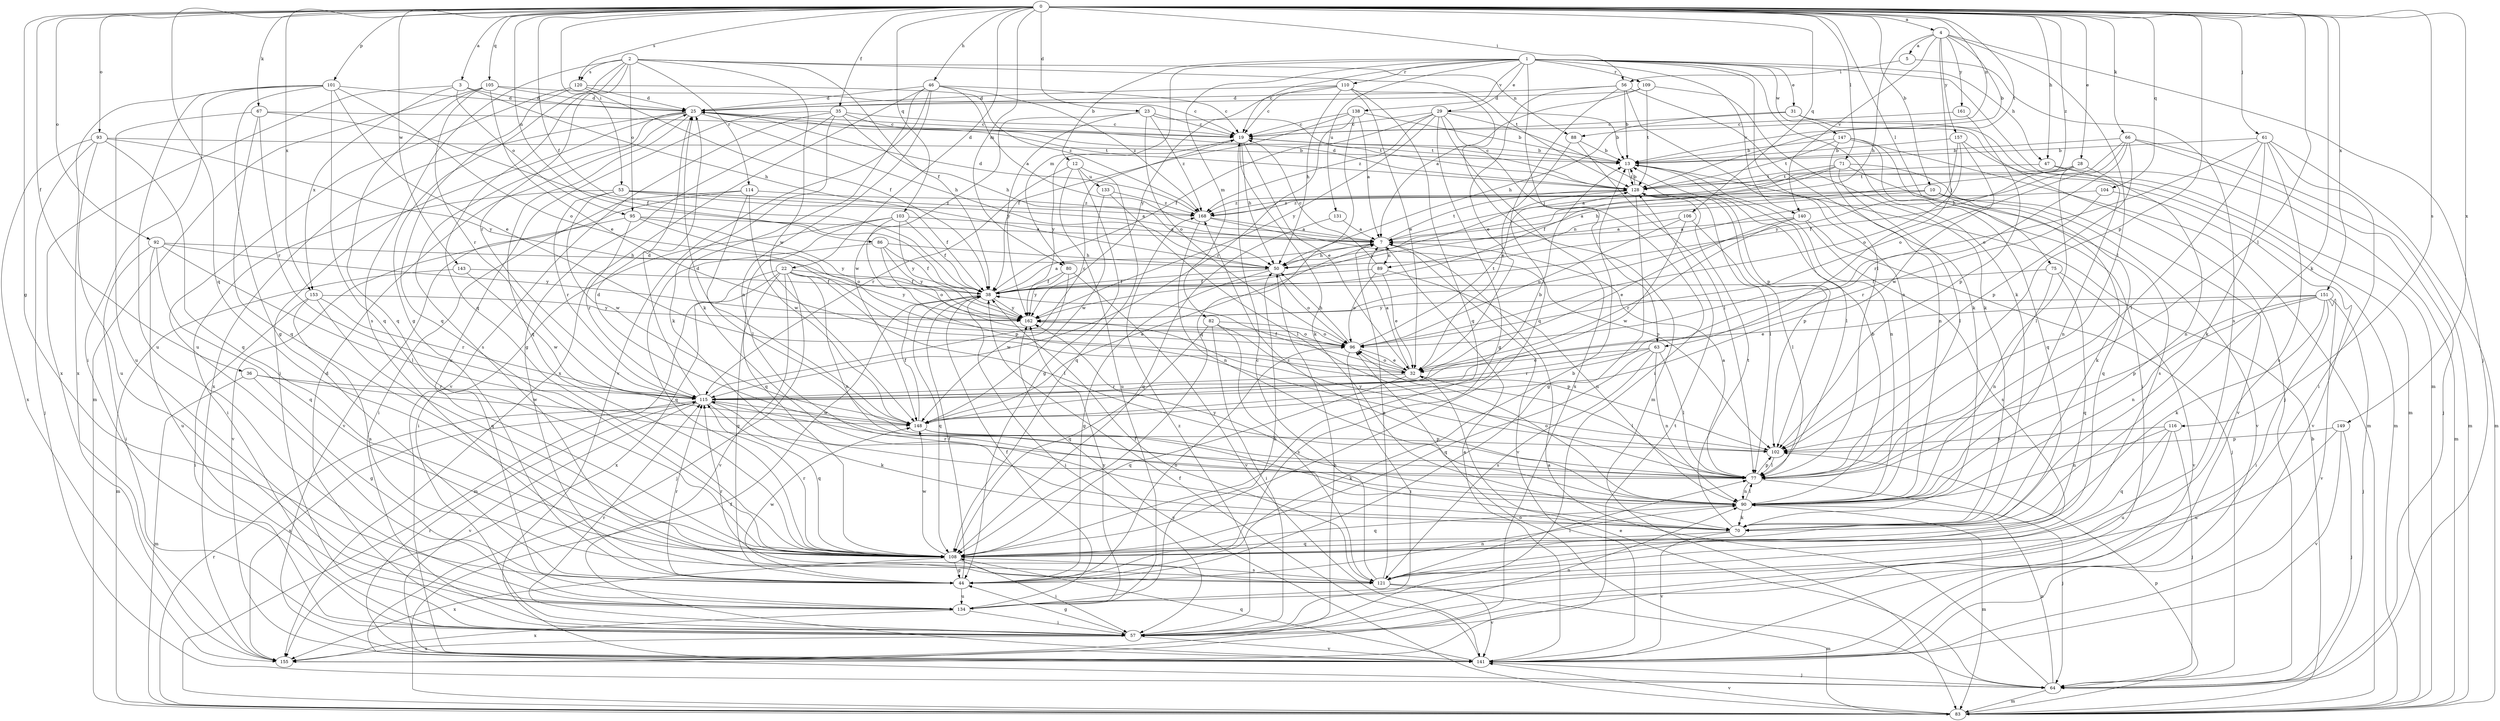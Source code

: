 strict digraph  {
0;
1;
2;
3;
4;
5;
7;
10;
12;
13;
19;
22;
23;
25;
28;
29;
31;
32;
35;
36;
38;
44;
46;
47;
50;
53;
56;
57;
61;
63;
64;
66;
67;
70;
71;
75;
77;
80;
82;
83;
86;
88;
89;
90;
92;
93;
95;
96;
101;
102;
103;
104;
105;
106;
108;
109;
110;
114;
115;
116;
120;
121;
128;
131;
133;
134;
138;
140;
141;
143;
147;
148;
149;
151;
153;
155;
157;
161;
162;
168;
0 -> 3  [label=a];
0 -> 4  [label=a];
0 -> 10  [label=b];
0 -> 22  [label=d];
0 -> 23  [label=d];
0 -> 28  [label=e];
0 -> 35  [label=f];
0 -> 36  [label=f];
0 -> 38  [label=f];
0 -> 44  [label=g];
0 -> 46  [label=h];
0 -> 47  [label=h];
0 -> 53  [label=i];
0 -> 56  [label=i];
0 -> 61  [label=j];
0 -> 66  [label=k];
0 -> 67  [label=k];
0 -> 70  [label=k];
0 -> 71  [label=l];
0 -> 75  [label=l];
0 -> 77  [label=l];
0 -> 80  [label=m];
0 -> 86  [label=n];
0 -> 88  [label=n];
0 -> 92  [label=o];
0 -> 93  [label=o];
0 -> 101  [label=p];
0 -> 102  [label=p];
0 -> 103  [label=q];
0 -> 104  [label=q];
0 -> 105  [label=q];
0 -> 106  [label=q];
0 -> 108  [label=q];
0 -> 116  [label=s];
0 -> 120  [label=s];
0 -> 128  [label=t];
0 -> 143  [label=w];
0 -> 149  [label=x];
0 -> 151  [label=x];
0 -> 153  [label=x];
0 -> 168  [label=z];
1 -> 12  [label=b];
1 -> 19  [label=c];
1 -> 29  [label=e];
1 -> 31  [label=e];
1 -> 47  [label=h];
1 -> 63  [label=j];
1 -> 70  [label=k];
1 -> 77  [label=l];
1 -> 80  [label=m];
1 -> 82  [label=m];
1 -> 83  [label=m];
1 -> 109  [label=r];
1 -> 110  [label=r];
1 -> 131  [label=u];
1 -> 138  [label=v];
1 -> 140  [label=v];
1 -> 147  [label=w];
2 -> 38  [label=f];
2 -> 44  [label=g];
2 -> 88  [label=n];
2 -> 95  [label=o];
2 -> 108  [label=q];
2 -> 114  [label=r];
2 -> 115  [label=r];
2 -> 120  [label=s];
2 -> 121  [label=s];
2 -> 128  [label=t];
2 -> 148  [label=w];
3 -> 25  [label=d];
3 -> 50  [label=h];
3 -> 95  [label=o];
3 -> 153  [label=x];
3 -> 155  [label=x];
4 -> 5  [label=a];
4 -> 13  [label=b];
4 -> 50  [label=h];
4 -> 63  [label=j];
4 -> 64  [label=j];
4 -> 77  [label=l];
4 -> 140  [label=v];
4 -> 157  [label=y];
4 -> 161  [label=y];
5 -> 56  [label=i];
5 -> 121  [label=s];
7 -> 50  [label=h];
7 -> 89  [label=n];
7 -> 128  [label=t];
7 -> 141  [label=v];
10 -> 7  [label=a];
10 -> 70  [label=k];
10 -> 89  [label=n];
10 -> 108  [label=q];
10 -> 141  [label=v];
10 -> 168  [label=z];
12 -> 44  [label=g];
12 -> 108  [label=q];
12 -> 115  [label=r];
12 -> 133  [label=u];
12 -> 134  [label=u];
13 -> 19  [label=c];
13 -> 77  [label=l];
13 -> 90  [label=n];
13 -> 128  [label=t];
19 -> 13  [label=b];
19 -> 32  [label=e];
19 -> 50  [label=h];
19 -> 70  [label=k];
19 -> 162  [label=y];
22 -> 38  [label=f];
22 -> 44  [label=g];
22 -> 64  [label=j];
22 -> 77  [label=l];
22 -> 83  [label=m];
22 -> 90  [label=n];
22 -> 141  [label=v];
22 -> 155  [label=x];
22 -> 162  [label=y];
23 -> 19  [label=c];
23 -> 96  [label=o];
23 -> 128  [label=t];
23 -> 148  [label=w];
23 -> 162  [label=y];
23 -> 168  [label=z];
25 -> 19  [label=c];
25 -> 50  [label=h];
25 -> 57  [label=i];
25 -> 108  [label=q];
25 -> 121  [label=s];
25 -> 128  [label=t];
25 -> 155  [label=x];
28 -> 38  [label=f];
28 -> 50  [label=h];
28 -> 77  [label=l];
28 -> 90  [label=n];
28 -> 128  [label=t];
29 -> 13  [label=b];
29 -> 19  [label=c];
29 -> 38  [label=f];
29 -> 44  [label=g];
29 -> 57  [label=i];
29 -> 102  [label=p];
29 -> 155  [label=x];
29 -> 162  [label=y];
29 -> 168  [label=z];
31 -> 19  [label=c];
31 -> 50  [label=h];
31 -> 64  [label=j];
31 -> 83  [label=m];
32 -> 7  [label=a];
32 -> 38  [label=f];
32 -> 77  [label=l];
32 -> 96  [label=o];
32 -> 108  [label=q];
32 -> 115  [label=r];
35 -> 19  [label=c];
35 -> 44  [label=g];
35 -> 50  [label=h];
35 -> 70  [label=k];
35 -> 128  [label=t];
35 -> 134  [label=u];
35 -> 141  [label=v];
36 -> 44  [label=g];
36 -> 83  [label=m];
36 -> 115  [label=r];
36 -> 148  [label=w];
38 -> 7  [label=a];
38 -> 57  [label=i];
38 -> 108  [label=q];
38 -> 162  [label=y];
44 -> 13  [label=b];
44 -> 38  [label=f];
44 -> 90  [label=n];
44 -> 96  [label=o];
44 -> 115  [label=r];
44 -> 134  [label=u];
44 -> 148  [label=w];
46 -> 7  [label=a];
46 -> 19  [label=c];
46 -> 25  [label=d];
46 -> 70  [label=k];
46 -> 90  [label=n];
46 -> 141  [label=v];
46 -> 155  [label=x];
46 -> 168  [label=z];
47 -> 83  [label=m];
47 -> 90  [label=n];
47 -> 128  [label=t];
50 -> 38  [label=f];
50 -> 44  [label=g];
50 -> 96  [label=o];
53 -> 7  [label=a];
53 -> 38  [label=f];
53 -> 57  [label=i];
53 -> 115  [label=r];
53 -> 148  [label=w];
53 -> 168  [label=z];
56 -> 13  [label=b];
56 -> 25  [label=d];
56 -> 32  [label=e];
56 -> 70  [label=k];
56 -> 90  [label=n];
56 -> 108  [label=q];
57 -> 25  [label=d];
57 -> 44  [label=g];
57 -> 90  [label=n];
57 -> 115  [label=r];
57 -> 141  [label=v];
57 -> 155  [label=x];
57 -> 168  [label=z];
61 -> 13  [label=b];
61 -> 57  [label=i];
61 -> 70  [label=k];
61 -> 77  [label=l];
61 -> 83  [label=m];
61 -> 96  [label=o];
61 -> 121  [label=s];
63 -> 32  [label=e];
63 -> 77  [label=l];
63 -> 90  [label=n];
63 -> 108  [label=q];
63 -> 115  [label=r];
63 -> 121  [label=s];
64 -> 7  [label=a];
64 -> 32  [label=e];
64 -> 83  [label=m];
64 -> 90  [label=n];
64 -> 96  [label=o];
66 -> 13  [label=b];
66 -> 50  [label=h];
66 -> 64  [label=j];
66 -> 83  [label=m];
66 -> 96  [label=o];
66 -> 102  [label=p];
66 -> 115  [label=r];
67 -> 19  [label=c];
67 -> 38  [label=f];
67 -> 108  [label=q];
67 -> 115  [label=r];
67 -> 134  [label=u];
70 -> 108  [label=q];
70 -> 128  [label=t];
70 -> 141  [label=v];
71 -> 7  [label=a];
71 -> 38  [label=f];
71 -> 77  [label=l];
71 -> 121  [label=s];
71 -> 128  [label=t];
71 -> 141  [label=v];
75 -> 38  [label=f];
75 -> 90  [label=n];
75 -> 108  [label=q];
75 -> 141  [label=v];
77 -> 7  [label=a];
77 -> 25  [label=d];
77 -> 64  [label=j];
77 -> 90  [label=n];
77 -> 102  [label=p];
77 -> 115  [label=r];
80 -> 38  [label=f];
80 -> 141  [label=v];
80 -> 148  [label=w];
80 -> 162  [label=y];
82 -> 57  [label=i];
82 -> 96  [label=o];
82 -> 102  [label=p];
82 -> 108  [label=q];
82 -> 121  [label=s];
83 -> 13  [label=b];
83 -> 38  [label=f];
83 -> 102  [label=p];
83 -> 115  [label=r];
83 -> 141  [label=v];
83 -> 162  [label=y];
86 -> 38  [label=f];
86 -> 50  [label=h];
86 -> 96  [label=o];
86 -> 108  [label=q];
86 -> 162  [label=y];
88 -> 13  [label=b];
88 -> 32  [label=e];
88 -> 77  [label=l];
89 -> 19  [label=c];
89 -> 32  [label=e];
89 -> 38  [label=f];
89 -> 90  [label=n];
89 -> 96  [label=o];
90 -> 13  [label=b];
90 -> 70  [label=k];
90 -> 77  [label=l];
90 -> 83  [label=m];
90 -> 96  [label=o];
90 -> 108  [label=q];
90 -> 162  [label=y];
90 -> 168  [label=z];
92 -> 50  [label=h];
92 -> 57  [label=i];
92 -> 77  [label=l];
92 -> 108  [label=q];
92 -> 134  [label=u];
92 -> 162  [label=y];
93 -> 13  [label=b];
93 -> 64  [label=j];
93 -> 108  [label=q];
93 -> 134  [label=u];
93 -> 155  [label=x];
93 -> 162  [label=y];
95 -> 7  [label=a];
95 -> 96  [label=o];
95 -> 115  [label=r];
95 -> 141  [label=v];
95 -> 162  [label=y];
96 -> 32  [label=e];
96 -> 50  [label=h];
96 -> 57  [label=i];
96 -> 128  [label=t];
101 -> 25  [label=d];
101 -> 32  [label=e];
101 -> 44  [label=g];
101 -> 57  [label=i];
101 -> 96  [label=o];
101 -> 108  [label=q];
101 -> 134  [label=u];
101 -> 155  [label=x];
102 -> 77  [label=l];
102 -> 162  [label=y];
103 -> 7  [label=a];
103 -> 38  [label=f];
103 -> 57  [label=i];
103 -> 102  [label=p];
103 -> 108  [label=q];
103 -> 162  [label=y];
104 -> 115  [label=r];
104 -> 141  [label=v];
104 -> 168  [label=z];
105 -> 19  [label=c];
105 -> 25  [label=d];
105 -> 32  [label=e];
105 -> 83  [label=m];
105 -> 108  [label=q];
105 -> 115  [label=r];
106 -> 7  [label=a];
106 -> 77  [label=l];
106 -> 96  [label=o];
106 -> 148  [label=w];
108 -> 44  [label=g];
108 -> 57  [label=i];
108 -> 115  [label=r];
108 -> 121  [label=s];
108 -> 148  [label=w];
108 -> 155  [label=x];
109 -> 7  [label=a];
109 -> 25  [label=d];
109 -> 70  [label=k];
109 -> 128  [label=t];
110 -> 19  [label=c];
110 -> 25  [label=d];
110 -> 32  [label=e];
110 -> 50  [label=h];
110 -> 83  [label=m];
110 -> 108  [label=q];
110 -> 162  [label=y];
114 -> 57  [label=i];
114 -> 77  [label=l];
114 -> 141  [label=v];
114 -> 148  [label=w];
114 -> 168  [label=z];
115 -> 19  [label=c];
115 -> 25  [label=d];
115 -> 70  [label=k];
115 -> 108  [label=q];
115 -> 141  [label=v];
115 -> 148  [label=w];
115 -> 155  [label=x];
116 -> 64  [label=j];
116 -> 90  [label=n];
116 -> 102  [label=p];
116 -> 108  [label=q];
116 -> 134  [label=u];
120 -> 25  [label=d];
120 -> 38  [label=f];
120 -> 108  [label=q];
120 -> 134  [label=u];
120 -> 168  [label=z];
121 -> 7  [label=a];
121 -> 19  [label=c];
121 -> 38  [label=f];
121 -> 77  [label=l];
121 -> 83  [label=m];
121 -> 115  [label=r];
121 -> 141  [label=v];
128 -> 13  [label=b];
128 -> 25  [label=d];
128 -> 44  [label=g];
128 -> 77  [label=l];
128 -> 102  [label=p];
128 -> 162  [label=y];
128 -> 168  [label=z];
131 -> 7  [label=a];
131 -> 108  [label=q];
133 -> 77  [label=l];
133 -> 148  [label=w];
133 -> 168  [label=z];
134 -> 38  [label=f];
134 -> 50  [label=h];
134 -> 57  [label=i];
134 -> 155  [label=x];
134 -> 162  [label=y];
138 -> 7  [label=a];
138 -> 13  [label=b];
138 -> 19  [label=c];
138 -> 38  [label=f];
138 -> 108  [label=q];
138 -> 115  [label=r];
140 -> 7  [label=a];
140 -> 32  [label=e];
140 -> 64  [label=j];
140 -> 115  [label=r];
140 -> 121  [label=s];
141 -> 7  [label=a];
141 -> 38  [label=f];
141 -> 64  [label=j];
141 -> 108  [label=q];
141 -> 115  [label=r];
143 -> 38  [label=f];
143 -> 83  [label=m];
143 -> 148  [label=w];
147 -> 13  [label=b];
147 -> 57  [label=i];
147 -> 83  [label=m];
147 -> 90  [label=n];
147 -> 108  [label=q];
147 -> 128  [label=t];
148 -> 7  [label=a];
148 -> 13  [label=b];
148 -> 25  [label=d];
148 -> 38  [label=f];
148 -> 70  [label=k];
148 -> 102  [label=p];
149 -> 64  [label=j];
149 -> 102  [label=p];
149 -> 134  [label=u];
149 -> 141  [label=v];
151 -> 32  [label=e];
151 -> 57  [label=i];
151 -> 64  [label=j];
151 -> 70  [label=k];
151 -> 90  [label=n];
151 -> 102  [label=p];
151 -> 141  [label=v];
151 -> 162  [label=y];
153 -> 57  [label=i];
153 -> 108  [label=q];
153 -> 115  [label=r];
153 -> 121  [label=s];
153 -> 162  [label=y];
155 -> 50  [label=h];
155 -> 128  [label=t];
157 -> 13  [label=b];
157 -> 83  [label=m];
157 -> 96  [label=o];
157 -> 148  [label=w];
157 -> 162  [label=y];
161 -> 19  [label=c];
161 -> 102  [label=p];
162 -> 96  [label=o];
168 -> 7  [label=a];
168 -> 25  [label=d];
168 -> 90  [label=n];
168 -> 102  [label=p];
}
